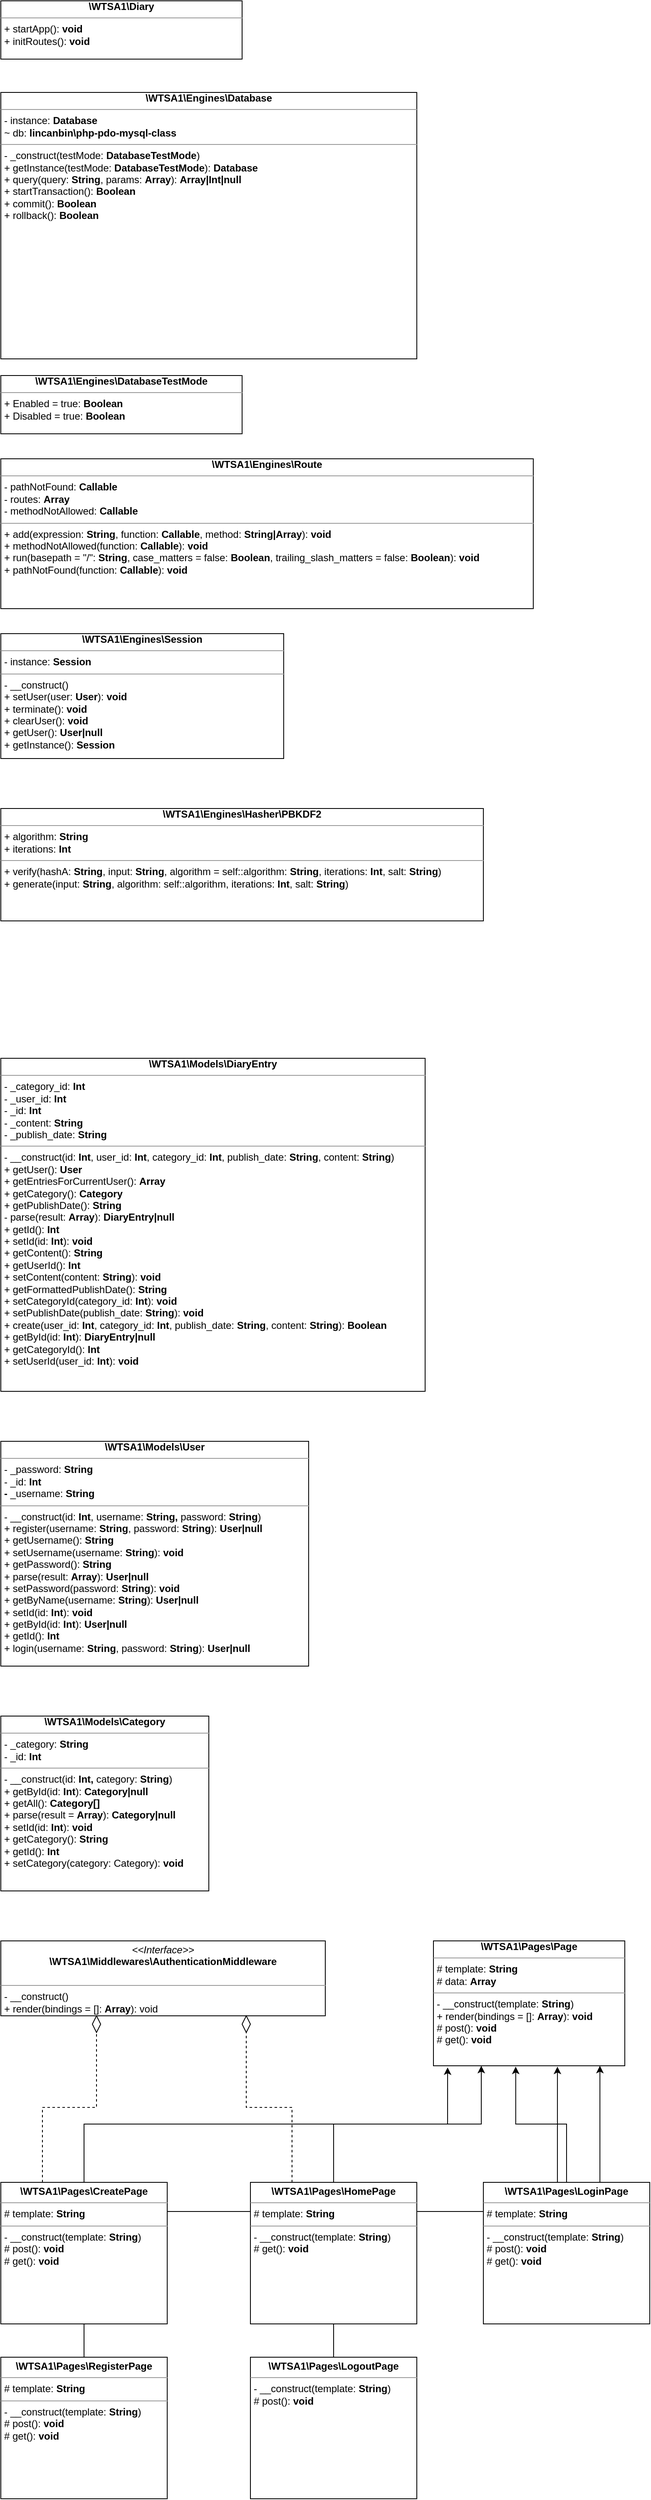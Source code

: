 <mxfile version="12.6.5" type="device"><diagram id="sETX4lnZLMLfXf5jLJ1x" name="Page-1"><mxGraphModel dx="946" dy="605" grid="1" gridSize="10" guides="1" tooltips="1" connect="1" arrows="1" fold="1" page="1" pageScale="1" pageWidth="827" pageHeight="1169" math="0" shadow="0"><root><mxCell id="0"/><mxCell id="1" parent="0"/><mxCell id="F31x25Q_BznuyhCgAfGp-24" style="edgeStyle=orthogonalEdgeStyle;rounded=0;orthogonalLoop=1;jettySize=auto;html=1;exitX=0.5;exitY=0;exitDx=0;exitDy=0;entryX=0.87;entryY=1;entryDx=0;entryDy=0;entryPerimeter=0;" parent="1" source="F31x25Q_BznuyhCgAfGp-19" target="F31x25Q_BznuyhCgAfGp-14" edge="1"><mxGeometry relative="1" as="geometry"/></mxCell><mxCell id="F31x25Q_BznuyhCgAfGp-23" style="edgeStyle=orthogonalEdgeStyle;rounded=0;orthogonalLoop=1;jettySize=auto;html=1;exitX=0.5;exitY=0;exitDx=0;exitDy=0;entryX=0.648;entryY=1.007;entryDx=0;entryDy=0;entryPerimeter=0;" parent="1" source="F31x25Q_BznuyhCgAfGp-18" target="F31x25Q_BznuyhCgAfGp-14" edge="1"><mxGeometry relative="1" as="geometry"/></mxCell><mxCell id="F31x25Q_BznuyhCgAfGp-5" value="&lt;div style=&quot;text-align: center&quot;&gt;&lt;span&gt;&lt;b&gt;\WTSA1\&lt;/b&gt;&lt;/span&gt;&lt;b&gt;Engines\Database&lt;/b&gt;&lt;/div&gt;&lt;hr size=&quot;1&quot;&gt;&lt;p style=&quot;margin: 0px ; margin-left: 4px&quot;&gt;- instance: &lt;b&gt;Database&lt;/b&gt;&lt;br&gt;~ db: &lt;b&gt;lincanbin\php-pdo-mysql-class&lt;/b&gt;&lt;/p&gt;&lt;hr size=&quot;1&quot;&gt;&lt;p style=&quot;margin: 0px ; margin-left: 4px&quot;&gt;- _construct(testMode: &lt;b&gt;DatabaseTestMode&lt;/b&gt;)&lt;br&gt;+ getInstance(testMode: &lt;b&gt;DatabaseTestMode&lt;/b&gt;): &lt;b&gt;Database&lt;/b&gt;&lt;br&gt;+ query(query: &lt;b&gt;String&lt;/b&gt;, params: &lt;b&gt;Array&lt;/b&gt;): &lt;b&gt;Array|Int|null&lt;/b&gt;&lt;br&gt;+ startTransaction(): &lt;b&gt;Boolean&lt;/b&gt;&lt;br&gt;+ commit(): &lt;b&gt;Boolean&lt;/b&gt;&lt;br&gt;+ rollback(): &lt;b&gt;Boolean&lt;/b&gt;&lt;/p&gt;" style="verticalAlign=top;align=left;overflow=fill;fontSize=12;fontFamily=Helvetica;html=1;" parent="1" vertex="1"><mxGeometry x="23" y="130" width="500" height="320" as="geometry"/></mxCell><mxCell id="F31x25Q_BznuyhCgAfGp-6" value="&lt;div style=&quot;text-align: center&quot;&gt;&lt;span&gt;&lt;b&gt;\WTSA1\&lt;/b&gt;&lt;/span&gt;&lt;b&gt;Engines\DatabaseTestMode&lt;/b&gt;&lt;/div&gt;&lt;hr size=&quot;1&quot;&gt;&lt;p style=&quot;margin: 0px ; margin-left: 4px&quot;&gt;+ Enabled = true: &lt;b&gt;Boolean&lt;/b&gt;&lt;br&gt;+ Disabled = true: &lt;b&gt;Boolean&lt;/b&gt;&lt;/p&gt;" style="verticalAlign=top;align=left;overflow=fill;fontSize=12;fontFamily=Helvetica;html=1;" parent="1" vertex="1"><mxGeometry x="23" y="470" width="290" height="70" as="geometry"/></mxCell><mxCell id="F31x25Q_BznuyhCgAfGp-7" value="&lt;div style=&quot;text-align: center&quot;&gt;&lt;span&gt;&lt;b&gt;\WTSA1\&lt;/b&gt;&lt;/span&gt;&lt;b&gt;Engines\Route&lt;/b&gt;&lt;/div&gt;&lt;hr size=&quot;1&quot;&gt;&lt;p style=&quot;margin: 0px ; margin-left: 4px&quot;&gt;- pathNotFound: &lt;b&gt;Callable&lt;/b&gt;&lt;br&gt;- routes: &lt;b&gt;Array&lt;/b&gt;&lt;br&gt;- methodNotAllowed: &lt;b&gt;Callable&lt;/b&gt;&lt;/p&gt;&lt;hr size=&quot;1&quot;&gt;&lt;p style=&quot;margin: 0px ; margin-left: 4px&quot;&gt;+ add(expression: &lt;b&gt;String&lt;/b&gt;, function: &lt;b&gt;Callable&lt;/b&gt;, method: &lt;b&gt;String|Array&lt;/b&gt;): &lt;b&gt;void&lt;/b&gt;&lt;br&gt;+ methodNotAllowed(function: &lt;b&gt;Callable&lt;/b&gt;): &lt;b&gt;void&lt;/b&gt;&lt;br&gt;+ run(basepath = &quot;/&quot;: &lt;b&gt;String&lt;/b&gt;, case_matters = false: &lt;b&gt;Boolean&lt;/b&gt;, trailing_slash_matters = false: &lt;b&gt;Boolean&lt;/b&gt;): &lt;b&gt;void&lt;/b&gt;&lt;br&gt;+ pathNotFound(function: &lt;b&gt;Callable&lt;/b&gt;): &lt;b&gt;void&lt;/b&gt;&lt;/p&gt;" style="verticalAlign=top;align=left;overflow=fill;fontSize=12;fontFamily=Helvetica;html=1;" parent="1" vertex="1"><mxGeometry x="23" y="570" width="640" height="180" as="geometry"/></mxCell><mxCell id="F31x25Q_BznuyhCgAfGp-8" value="&lt;div style=&quot;text-align: center&quot;&gt;&lt;span&gt;&lt;b&gt;\WTSA1\&lt;/b&gt;&lt;/span&gt;&lt;b&gt;Engines\Session&lt;/b&gt;&lt;/div&gt;&lt;hr size=&quot;1&quot;&gt;&lt;p style=&quot;margin: 0px ; margin-left: 4px&quot;&gt;- instance: &lt;b&gt;Session&lt;/b&gt;&lt;br&gt;&lt;/p&gt;&lt;hr size=&quot;1&quot;&gt;&lt;p style=&quot;margin: 0px ; margin-left: 4px&quot;&gt;- __construct()&lt;br&gt;+ setUser(user: &lt;b&gt;User&lt;/b&gt;): &lt;b&gt;void&lt;/b&gt;&lt;br&gt;+ terminate(): &lt;b&gt;void&lt;/b&gt;&lt;br&gt;+ clearUser(): &lt;b&gt;void&lt;/b&gt;&lt;br&gt;+ getUser(): &lt;b&gt;User|null&lt;/b&gt;&lt;br&gt;+ getInstance(): &lt;b&gt;Session&lt;/b&gt;&lt;/p&gt;" style="verticalAlign=top;align=left;overflow=fill;fontSize=12;fontFamily=Helvetica;html=1;" parent="1" vertex="1"><mxGeometry x="23" y="780" width="340" height="150" as="geometry"/></mxCell><mxCell id="F31x25Q_BznuyhCgAfGp-9" value="&lt;div style=&quot;text-align: center&quot;&gt;&lt;span&gt;&lt;b&gt;\WTSA1\&lt;/b&gt;&lt;/span&gt;&lt;b&gt;Engines\Hasher\PBKDF2&lt;/b&gt;&lt;/div&gt;&lt;hr size=&quot;1&quot;&gt;&lt;p style=&quot;margin: 0px ; margin-left: 4px&quot;&gt;+ algorithm: &lt;b&gt;String&lt;/b&gt;&lt;br&gt;+ iterations: &lt;b&gt;Int&lt;/b&gt;&lt;/p&gt;&lt;hr size=&quot;1&quot;&gt;&lt;p style=&quot;margin: 0px ; margin-left: 4px&quot;&gt;+ verify(hashA: &lt;b&gt;String&lt;/b&gt;, input: &lt;b&gt;String&lt;/b&gt;, algorithm = self::algorithm: &lt;b&gt;String&lt;/b&gt;, iterations: &lt;b&gt;Int&lt;/b&gt;, salt: &lt;b&gt;String&lt;/b&gt;)&lt;br&gt;+ generate(input: &lt;b&gt;String&lt;/b&gt;, algorithm: self::algorithm, iterations: &lt;b&gt;Int&lt;/b&gt;, salt: &lt;b&gt;String&lt;/b&gt;)&lt;/p&gt;" style="verticalAlign=top;align=left;overflow=fill;fontSize=12;fontFamily=Helvetica;html=1;" parent="1" vertex="1"><mxGeometry x="23" y="990" width="580" height="135" as="geometry"/></mxCell><mxCell id="F31x25Q_BznuyhCgAfGp-10" value="&lt;p style=&quot;margin: 0px ; margin-top: 4px ; text-align: center&quot;&gt;&lt;i&gt;&amp;lt;&amp;lt;Interface&amp;gt;&amp;gt;&lt;/i&gt;&lt;br&gt;&lt;b&gt;\WTSA1\Middlewares\AuthenticationMiddleware&lt;/b&gt;&lt;/p&gt;&lt;p style=&quot;margin: 0px ; margin-left: 4px&quot;&gt;&lt;br&gt;&lt;/p&gt;&lt;hr size=&quot;1&quot;&gt;&lt;p style=&quot;margin: 0px ; margin-left: 4px&quot;&gt;- __construct()&lt;br&gt;+ render(bindings = []: &lt;b&gt;Array&lt;/b&gt;): void&lt;/p&gt;" style="verticalAlign=top;align=left;overflow=fill;fontSize=12;fontFamily=Helvetica;html=1;" parent="1" vertex="1"><mxGeometry x="23" y="2350" width="390" height="90" as="geometry"/></mxCell><mxCell id="F31x25Q_BznuyhCgAfGp-11" value="&lt;div style=&quot;text-align: center&quot;&gt;&lt;span&gt;&lt;b&gt;\WTSA1\&lt;/b&gt;&lt;/span&gt;&lt;b&gt;Models\DiaryEntry&lt;/b&gt;&lt;/div&gt;&lt;hr size=&quot;1&quot;&gt;&lt;p style=&quot;margin: 0px ; margin-left: 4px&quot;&gt;- _category_id: &lt;b&gt;Int&lt;/b&gt;&lt;br&gt;- _user_id: &lt;b&gt;Int&lt;/b&gt;&lt;br&gt;- _id: &lt;b&gt;Int&lt;/b&gt;&lt;br&gt;- _content: &lt;b&gt;String&lt;/b&gt;&lt;br&gt;- _publish_date: &lt;b&gt;String&lt;/b&gt;&lt;/p&gt;&lt;hr size=&quot;1&quot;&gt;&lt;p style=&quot;margin: 0px ; margin-left: 4px&quot;&gt;- __construct(id: &lt;b&gt;Int&lt;/b&gt;, user_id: &lt;b&gt;Int&lt;/b&gt;, category_id: &lt;b&gt;Int&lt;/b&gt;, publish_date: &lt;b&gt;String&lt;/b&gt;, content: &lt;b&gt;String&lt;/b&gt;)&lt;br&gt;+ getUser(): &lt;b&gt;User&lt;/b&gt;&lt;br&gt;+ getEntriesForCurrentUser(): &lt;b&gt;Array&lt;/b&gt;&lt;br&gt;+ getCategory(): &lt;b&gt;Category&lt;/b&gt;&lt;br&gt;+ getPublishDate(): &lt;b&gt;String&lt;/b&gt;&lt;br&gt;- parse(result: &lt;b&gt;Array&lt;/b&gt;): &lt;b&gt;DiaryEntry|null&lt;/b&gt;&lt;br&gt;+ getId(): &lt;b&gt;Int&lt;/b&gt;&lt;br&gt;+ setId(id: &lt;b&gt;Int&lt;/b&gt;): &lt;b&gt;void&lt;/b&gt;&lt;br&gt;+ getContent(): &lt;b&gt;String&lt;/b&gt;&lt;br&gt;+ getUserId(): &lt;b&gt;Int&lt;/b&gt;&lt;br&gt;+ setContent(content: &lt;b&gt;String&lt;/b&gt;): &lt;b&gt;void&lt;/b&gt;&lt;br&gt;+ getFormattedPublishDate(): &lt;b&gt;String&lt;/b&gt;&lt;br&gt;+ setCategoryId(category_id: &lt;b&gt;Int&lt;/b&gt;): &lt;b&gt;void&lt;/b&gt;&lt;br&gt;+ setPublishDate(publish_date: &lt;b&gt;String&lt;/b&gt;): &lt;b&gt;void&lt;/b&gt;&lt;br&gt;+ create(user_id: &lt;b&gt;Int&lt;/b&gt;, category_id: &lt;b&gt;Int&lt;/b&gt;, publish_date: &lt;b&gt;String&lt;/b&gt;, content: &lt;b&gt;String&lt;/b&gt;): &lt;b&gt;Boolean&lt;/b&gt;&lt;br&gt;+ getById(id: &lt;b&gt;Int&lt;/b&gt;): &lt;b&gt;DiaryEntry|null&lt;/b&gt;&lt;br&gt;+ getCategoryId(): &lt;b&gt;Int&lt;/b&gt;&lt;br&gt;+ setUserId(user_id: &lt;b&gt;Int&lt;/b&gt;): &lt;b&gt;void&lt;/b&gt;&lt;/p&gt;" style="verticalAlign=top;align=left;overflow=fill;fontSize=12;fontFamily=Helvetica;html=1;" parent="1" vertex="1"><mxGeometry x="23" y="1290" width="510" height="400" as="geometry"/></mxCell><mxCell id="F31x25Q_BznuyhCgAfGp-12" value="&lt;div style=&quot;text-align: center&quot;&gt;&lt;span&gt;&lt;b&gt;\WTSA1\&lt;/b&gt;&lt;/span&gt;&lt;b&gt;Models\User&lt;/b&gt;&lt;/div&gt;&lt;hr size=&quot;1&quot;&gt;&lt;p style=&quot;margin: 0px ; margin-left: 4px&quot;&gt;- _password: &lt;b&gt;String&lt;/b&gt;&lt;br&gt;- _id:&lt;b&gt; Int&lt;br&gt;- &lt;/b&gt;_username: &lt;b&gt;String&lt;/b&gt;&lt;/p&gt;&lt;hr size=&quot;1&quot;&gt;&lt;p style=&quot;margin: 0px ; margin-left: 4px&quot;&gt;- __construct(id: &lt;b&gt;Int&lt;/b&gt;, username: &lt;b&gt;String,&lt;/b&gt;&amp;nbsp;password: &lt;b&gt;String&lt;/b&gt;)&lt;br&gt;+ register(username: &lt;b&gt;String&lt;/b&gt;, password: &lt;b&gt;String&lt;/b&gt;): &lt;b&gt;User|null&lt;/b&gt;&lt;br&gt;+ getUsername(): &lt;b&gt;String&lt;/b&gt;&lt;br&gt;+ setUsername(username: &lt;b&gt;String&lt;/b&gt;): &lt;b&gt;void&lt;/b&gt;&lt;br&gt;+ getPassword(): &lt;b&gt;String&lt;/b&gt;&lt;br&gt;+ parse(result: &lt;b&gt;Array&lt;/b&gt;): &lt;b&gt;User|null&lt;/b&gt;&lt;br&gt;+ setPassword(password: &lt;b&gt;String&lt;/b&gt;): &lt;b&gt;void&lt;/b&gt;&lt;br&gt;+ getByName(username: &lt;b&gt;String&lt;/b&gt;): &lt;b&gt;User|null&lt;/b&gt;&lt;br&gt;+ setId(id: &lt;b&gt;Int&lt;/b&gt;): &lt;b&gt;void&lt;/b&gt;&lt;br&gt;+ getById(id: &lt;b&gt;Int&lt;/b&gt;): &lt;b&gt;User|null&lt;/b&gt;&lt;br&gt;+ getId(): &lt;b&gt;Int&lt;/b&gt;&lt;br&gt;+ login(username: &lt;b&gt;String&lt;/b&gt;, password: &lt;b&gt;String&lt;/b&gt;): &lt;b&gt;User|null&lt;/b&gt;&lt;/p&gt;" style="verticalAlign=top;align=left;overflow=fill;fontSize=12;fontFamily=Helvetica;html=1;" parent="1" vertex="1"><mxGeometry x="23" y="1750" width="370" height="270" as="geometry"/></mxCell><mxCell id="F31x25Q_BznuyhCgAfGp-13" value="&lt;div style=&quot;text-align: center&quot;&gt;&lt;span&gt;&lt;b&gt;\WTSA1\&lt;/b&gt;&lt;/span&gt;&lt;b&gt;Models\Category&lt;/b&gt;&lt;/div&gt;&lt;hr size=&quot;1&quot;&gt;&lt;p style=&quot;margin: 0px ; margin-left: 4px&quot;&gt;- _category: &lt;b&gt;String&lt;/b&gt;&lt;br&gt;- _id: &lt;b&gt;Int&lt;/b&gt;&lt;/p&gt;&lt;hr size=&quot;1&quot;&gt;&lt;p style=&quot;margin: 0px ; margin-left: 4px&quot;&gt;- __construct(id: &lt;b&gt;Int, &lt;/b&gt;category: &lt;b&gt;String&lt;/b&gt;)&lt;br&gt;+ getById(id: &lt;b&gt;Int&lt;/b&gt;): &lt;b&gt;Category|null&lt;/b&gt;&lt;/p&gt;&lt;p style=&quot;margin: 0px ; margin-left: 4px&quot;&gt;+ getAll(): &lt;b&gt;Category[]&lt;/b&gt;&lt;br&gt;+ parse(result = &lt;b&gt;Array&lt;/b&gt;): &lt;b&gt;Category|null&lt;/b&gt;&lt;/p&gt;&lt;p style=&quot;margin: 0px ; margin-left: 4px&quot;&gt;+ setId(id: &lt;b&gt;Int&lt;/b&gt;): &lt;b&gt;void&lt;/b&gt;&lt;/p&gt;&lt;p style=&quot;margin: 0px ; margin-left: 4px&quot;&gt;+ getCategory(): &lt;b&gt;String&lt;/b&gt;&lt;/p&gt;&lt;p style=&quot;margin: 0px ; margin-left: 4px&quot;&gt;+ getId():&lt;b&gt; Int&lt;/b&gt;&lt;br&gt;+ setCategory(category: Category): &lt;b&gt;void&lt;/b&gt;&lt;/p&gt;" style="verticalAlign=top;align=left;overflow=fill;fontSize=12;fontFamily=Helvetica;html=1;" parent="1" vertex="1"><mxGeometry x="23" y="2080" width="250" height="210" as="geometry"/></mxCell><mxCell id="F31x25Q_BznuyhCgAfGp-14" value="&lt;div style=&quot;text-align: center&quot;&gt;&lt;span&gt;&lt;b&gt;\WTSA1\Pages\&lt;/b&gt;&lt;/span&gt;&lt;b&gt;Page&lt;/b&gt;&lt;/div&gt;&lt;hr size=&quot;1&quot;&gt;&lt;p style=&quot;margin: 0px ; margin-left: 4px&quot;&gt;# template: &lt;b&gt;String&lt;/b&gt;&lt;br&gt;# data: &lt;b&gt;Array&lt;/b&gt;&lt;/p&gt;&lt;hr size=&quot;1&quot;&gt;&lt;p style=&quot;margin: 0px ; margin-left: 4px&quot;&gt;- __construct(template: &lt;b&gt;String&lt;/b&gt;)&lt;br&gt;+ render(bindings = []: &lt;b&gt;Array&lt;/b&gt;): &lt;b&gt;void&lt;/b&gt;&lt;br&gt;# post(): &lt;b&gt;void&lt;/b&gt;&lt;br&gt;# get(): &lt;b&gt;void&lt;/b&gt;&lt;/p&gt;" style="verticalAlign=top;align=left;overflow=fill;fontSize=12;fontFamily=Helvetica;html=1;" parent="1" vertex="1"><mxGeometry x="543" y="2350" width="230" height="150" as="geometry"/></mxCell><mxCell id="F31x25Q_BznuyhCgAfGp-20" style="edgeStyle=orthogonalEdgeStyle;rounded=0;orthogonalLoop=1;jettySize=auto;html=1;exitX=0.5;exitY=0;exitDx=0;exitDy=0;entryX=0.074;entryY=1.013;entryDx=0;entryDy=0;entryPerimeter=0;" parent="1" source="F31x25Q_BznuyhCgAfGp-15" target="F31x25Q_BznuyhCgAfGp-14" edge="1"><mxGeometry relative="1" as="geometry"/></mxCell><mxCell id="F31x25Q_BznuyhCgAfGp-27" style="edgeStyle=orthogonalEdgeStyle;rounded=0;orthogonalLoop=1;jettySize=auto;html=1;exitX=0.25;exitY=0;exitDx=0;exitDy=0;entryX=0.5;entryY=1;entryDx=0;entryDy=0;endArrow=none;endFill=0;dashed=1;" parent="1" source="F31x25Q_BznuyhCgAfGp-15" target="F31x25Q_BznuyhCgAfGp-25" edge="1"><mxGeometry relative="1" as="geometry"/></mxCell><mxCell id="F31x25Q_BznuyhCgAfGp-15" value="&lt;p style=&quot;margin: 0px ; margin-top: 4px ; text-align: center&quot;&gt;&lt;span&gt;&lt;b&gt;\WTSA1\&lt;/b&gt;&lt;/span&gt;&lt;b&gt;Pages\CreatePage&lt;/b&gt;&lt;br&gt;&lt;/p&gt;&lt;hr size=&quot;1&quot;&gt;&lt;p style=&quot;margin: 0px ; margin-left: 4px&quot;&gt;# template: &lt;b&gt;String&lt;/b&gt;&lt;/p&gt;&lt;hr size=&quot;1&quot;&gt;&lt;p style=&quot;margin: 0px ; margin-left: 4px&quot;&gt;- __construct(template:&amp;nbsp;&lt;b&gt;String&lt;/b&gt;)&lt;br&gt;# post():&amp;nbsp;&lt;b&gt;void&lt;/b&gt;&lt;br&gt;# get():&amp;nbsp;&lt;b&gt;void&lt;/b&gt;&lt;br&gt;&lt;/p&gt;" style="verticalAlign=top;align=left;overflow=fill;fontSize=12;fontFamily=Helvetica;html=1;" parent="1" vertex="1"><mxGeometry x="23" y="2640" width="200" height="170" as="geometry"/></mxCell><mxCell id="F31x25Q_BznuyhCgAfGp-21" style="edgeStyle=orthogonalEdgeStyle;rounded=0;orthogonalLoop=1;jettySize=auto;html=1;exitX=0.5;exitY=0;exitDx=0;exitDy=0;entryX=0.25;entryY=1;entryDx=0;entryDy=0;" parent="1" source="F31x25Q_BznuyhCgAfGp-16" target="F31x25Q_BznuyhCgAfGp-14" edge="1"><mxGeometry relative="1" as="geometry"/></mxCell><mxCell id="F31x25Q_BznuyhCgAfGp-28" style="edgeStyle=orthogonalEdgeStyle;rounded=0;orthogonalLoop=1;jettySize=auto;html=1;exitX=0.25;exitY=0;exitDx=0;exitDy=0;entryX=0.5;entryY=1;entryDx=0;entryDy=0;dashed=1;endArrow=none;endFill=0;" parent="1" source="F31x25Q_BznuyhCgAfGp-16" target="F31x25Q_BznuyhCgAfGp-26" edge="1"><mxGeometry relative="1" as="geometry"/></mxCell><mxCell id="F31x25Q_BznuyhCgAfGp-16" value="&lt;p style=&quot;margin: 0px ; margin-top: 4px ; text-align: center&quot;&gt;&lt;span&gt;&lt;b&gt;\WTSA1\&lt;/b&gt;&lt;/span&gt;&lt;b&gt;Pages\HomePage&lt;/b&gt;&lt;br&gt;&lt;/p&gt;&lt;hr size=&quot;1&quot;&gt;&lt;p style=&quot;margin: 0px ; margin-left: 4px&quot;&gt;# template:&amp;nbsp;&lt;b&gt;String&lt;/b&gt;&lt;/p&gt;&lt;hr size=&quot;1&quot;&gt;&lt;p style=&quot;margin: 0px ; margin-left: 4px&quot;&gt;- __construct(template:&amp;nbsp;&lt;b&gt;String&lt;/b&gt;)&lt;br&gt;# get():&amp;nbsp;&lt;b&gt;void&lt;/b&gt;&lt;br&gt;&lt;/p&gt;" style="verticalAlign=top;align=left;overflow=fill;fontSize=12;fontFamily=Helvetica;html=1;" parent="1" vertex="1"><mxGeometry x="323" y="2640" width="200" height="170" as="geometry"/></mxCell><mxCell id="F31x25Q_BznuyhCgAfGp-22" style="edgeStyle=orthogonalEdgeStyle;rounded=0;orthogonalLoop=1;jettySize=auto;html=1;exitX=0.5;exitY=0;exitDx=0;exitDy=0;entryX=0.43;entryY=1.007;entryDx=0;entryDy=0;entryPerimeter=0;" parent="1" source="F31x25Q_BznuyhCgAfGp-17" target="F31x25Q_BznuyhCgAfGp-14" edge="1"><mxGeometry relative="1" as="geometry"/></mxCell><mxCell id="F31x25Q_BznuyhCgAfGp-17" value="&lt;p style=&quot;margin: 0px ; margin-top: 4px ; text-align: center&quot;&gt;&lt;span&gt;&lt;b&gt;\WTSA1\&lt;/b&gt;&lt;/span&gt;&lt;b&gt;Pages\LoginPage&lt;/b&gt;&lt;br&gt;&lt;/p&gt;&lt;hr size=&quot;1&quot;&gt;&lt;p style=&quot;margin: 0px ; margin-left: 4px&quot;&gt;# template:&amp;nbsp;&lt;b&gt;String&lt;/b&gt;&lt;/p&gt;&lt;hr size=&quot;1&quot;&gt;&lt;p style=&quot;margin: 0px ; margin-left: 4px&quot;&gt;- __construct(template:&amp;nbsp;&lt;b&gt;String&lt;/b&gt;)&lt;br&gt;# post():&amp;nbsp;&lt;b&gt;void&lt;/b&gt;&lt;br&gt;# get():&amp;nbsp;&lt;b&gt;void&lt;/b&gt;&lt;br&gt;&lt;/p&gt;" style="verticalAlign=top;align=left;overflow=fill;fontSize=12;fontFamily=Helvetica;html=1;" parent="1" vertex="1"><mxGeometry x="603" y="2640" width="200" height="170" as="geometry"/></mxCell><mxCell id="F31x25Q_BznuyhCgAfGp-18" value="&lt;p style=&quot;margin: 0px ; margin-top: 4px ; text-align: center&quot;&gt;&lt;span&gt;&lt;b&gt;\WTSA1\&lt;/b&gt;&lt;/span&gt;&lt;b&gt;Pages\RegisterPage&lt;/b&gt;&lt;br&gt;&lt;/p&gt;&lt;hr size=&quot;1&quot;&gt;&lt;p style=&quot;margin: 0px ; margin-left: 4px&quot;&gt;# template:&amp;nbsp;&lt;b&gt;String&lt;/b&gt;&lt;/p&gt;&lt;hr size=&quot;1&quot;&gt;&lt;p style=&quot;margin: 0px ; margin-left: 4px&quot;&gt;- __construct(template:&amp;nbsp;&lt;b&gt;String&lt;/b&gt;)&lt;br&gt;# post():&amp;nbsp;&lt;b&gt;void&lt;/b&gt;&lt;br&gt;# get():&amp;nbsp;&lt;b&gt;void&lt;/b&gt;&lt;br&gt;&lt;/p&gt;" style="verticalAlign=top;align=left;overflow=fill;fontSize=12;fontFamily=Helvetica;html=1;" parent="1" vertex="1"><mxGeometry x="23" y="2850" width="200" height="170" as="geometry"/></mxCell><mxCell id="F31x25Q_BznuyhCgAfGp-19" value="&lt;p style=&quot;margin: 0px ; margin-top: 4px ; text-align: center&quot;&gt;&lt;span&gt;&lt;b&gt;\WTSA1\&lt;/b&gt;&lt;/span&gt;&lt;b&gt;Pages\LogoutPage&lt;/b&gt;&lt;/p&gt;&lt;hr size=&quot;1&quot;&gt;&lt;p style=&quot;margin: 0px ; margin-left: 4px&quot;&gt;- __construct(template:&amp;nbsp;&lt;b&gt;String&lt;/b&gt;)&lt;br&gt;# post():&amp;nbsp;&lt;b&gt;void&lt;/b&gt;&lt;br&gt;&lt;/p&gt;" style="verticalAlign=top;align=left;overflow=fill;fontSize=12;fontFamily=Helvetica;html=1;" parent="1" vertex="1"><mxGeometry x="323" y="2850" width="200" height="170" as="geometry"/></mxCell><mxCell id="F31x25Q_BznuyhCgAfGp-25" value="" style="rhombus;whiteSpace=wrap;html=1;" parent="1" vertex="1"><mxGeometry x="133" y="2440" width="10" height="20" as="geometry"/></mxCell><mxCell id="F31x25Q_BznuyhCgAfGp-26" value="" style="rhombus;whiteSpace=wrap;html=1;" parent="1" vertex="1"><mxGeometry x="313" y="2440" width="10" height="20" as="geometry"/></mxCell><mxCell id="F31x25Q_BznuyhCgAfGp-29" value="&lt;div style=&quot;text-align: center&quot;&gt;&lt;span&gt;&lt;b&gt;\WTSA1\&lt;/b&gt;&lt;/span&gt;&lt;b&gt;Diary&lt;/b&gt;&lt;/div&gt;&lt;hr size=&quot;1&quot;&gt;&lt;p style=&quot;margin: 0px ; margin-left: 4px&quot;&gt;+ startApp(): &lt;b&gt;void&lt;/b&gt;&lt;br&gt;+ initRoutes():&lt;b&gt; void&lt;/b&gt;&lt;/p&gt;" style="verticalAlign=top;align=left;overflow=fill;fontSize=12;fontFamily=Helvetica;html=1;" parent="1" vertex="1"><mxGeometry x="23" y="20" width="290" height="70" as="geometry"/></mxCell></root></mxGraphModel></diagram></mxfile>